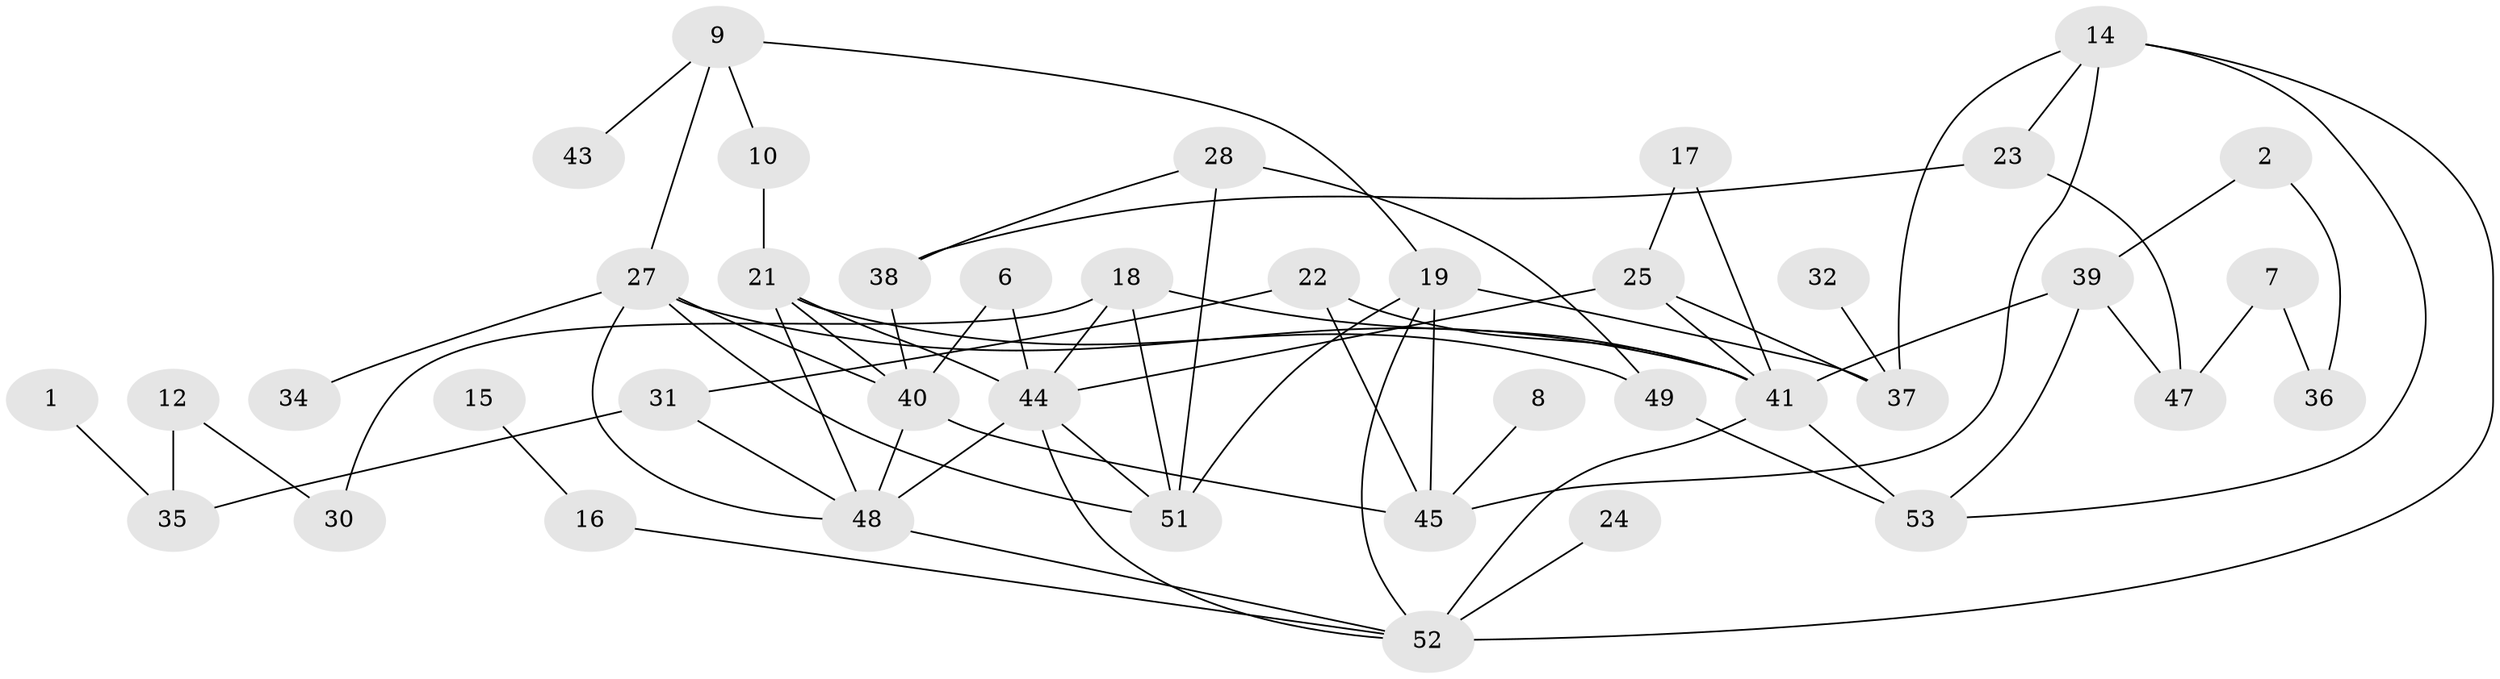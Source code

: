 // original degree distribution, {1: 0.17142857142857143, 3: 0.3142857142857143, 5: 0.0761904761904762, 7: 0.009523809523809525, 4: 0.09523809523809523, 2: 0.22857142857142856, 0: 0.10476190476190476}
// Generated by graph-tools (version 1.1) at 2025/49/03/09/25 03:49:11]
// undirected, 41 vertices, 69 edges
graph export_dot {
graph [start="1"]
  node [color=gray90,style=filled];
  1;
  2;
  6;
  7;
  8;
  9;
  10;
  12;
  14;
  15;
  16;
  17;
  18;
  19;
  21;
  22;
  23;
  24;
  25;
  27;
  28;
  30;
  31;
  32;
  34;
  35;
  36;
  37;
  38;
  39;
  40;
  41;
  43;
  44;
  45;
  47;
  48;
  49;
  51;
  52;
  53;
  1 -- 35 [weight=1.0];
  2 -- 36 [weight=1.0];
  2 -- 39 [weight=1.0];
  6 -- 40 [weight=1.0];
  6 -- 44 [weight=1.0];
  7 -- 36 [weight=1.0];
  7 -- 47 [weight=2.0];
  8 -- 45 [weight=1.0];
  9 -- 10 [weight=1.0];
  9 -- 19 [weight=1.0];
  9 -- 27 [weight=1.0];
  9 -- 43 [weight=1.0];
  10 -- 21 [weight=1.0];
  12 -- 30 [weight=1.0];
  12 -- 35 [weight=2.0];
  14 -- 23 [weight=1.0];
  14 -- 37 [weight=1.0];
  14 -- 45 [weight=1.0];
  14 -- 52 [weight=1.0];
  14 -- 53 [weight=1.0];
  15 -- 16 [weight=1.0];
  16 -- 52 [weight=1.0];
  17 -- 25 [weight=1.0];
  17 -- 41 [weight=1.0];
  18 -- 30 [weight=1.0];
  18 -- 41 [weight=1.0];
  18 -- 44 [weight=1.0];
  18 -- 51 [weight=1.0];
  19 -- 37 [weight=1.0];
  19 -- 45 [weight=1.0];
  19 -- 51 [weight=1.0];
  19 -- 52 [weight=1.0];
  21 -- 40 [weight=1.0];
  21 -- 44 [weight=1.0];
  21 -- 48 [weight=1.0];
  21 -- 49 [weight=1.0];
  22 -- 31 [weight=1.0];
  22 -- 41 [weight=1.0];
  22 -- 45 [weight=1.0];
  23 -- 38 [weight=1.0];
  23 -- 47 [weight=1.0];
  24 -- 52 [weight=1.0];
  25 -- 37 [weight=1.0];
  25 -- 41 [weight=1.0];
  25 -- 44 [weight=1.0];
  27 -- 34 [weight=1.0];
  27 -- 40 [weight=1.0];
  27 -- 41 [weight=1.0];
  27 -- 48 [weight=1.0];
  27 -- 51 [weight=1.0];
  28 -- 38 [weight=1.0];
  28 -- 49 [weight=1.0];
  28 -- 51 [weight=2.0];
  31 -- 35 [weight=1.0];
  31 -- 48 [weight=1.0];
  32 -- 37 [weight=1.0];
  38 -- 40 [weight=1.0];
  39 -- 41 [weight=1.0];
  39 -- 47 [weight=2.0];
  39 -- 53 [weight=1.0];
  40 -- 45 [weight=1.0];
  40 -- 48 [weight=1.0];
  41 -- 52 [weight=2.0];
  41 -- 53 [weight=1.0];
  44 -- 48 [weight=1.0];
  44 -- 51 [weight=1.0];
  44 -- 52 [weight=1.0];
  48 -- 52 [weight=1.0];
  49 -- 53 [weight=1.0];
}
